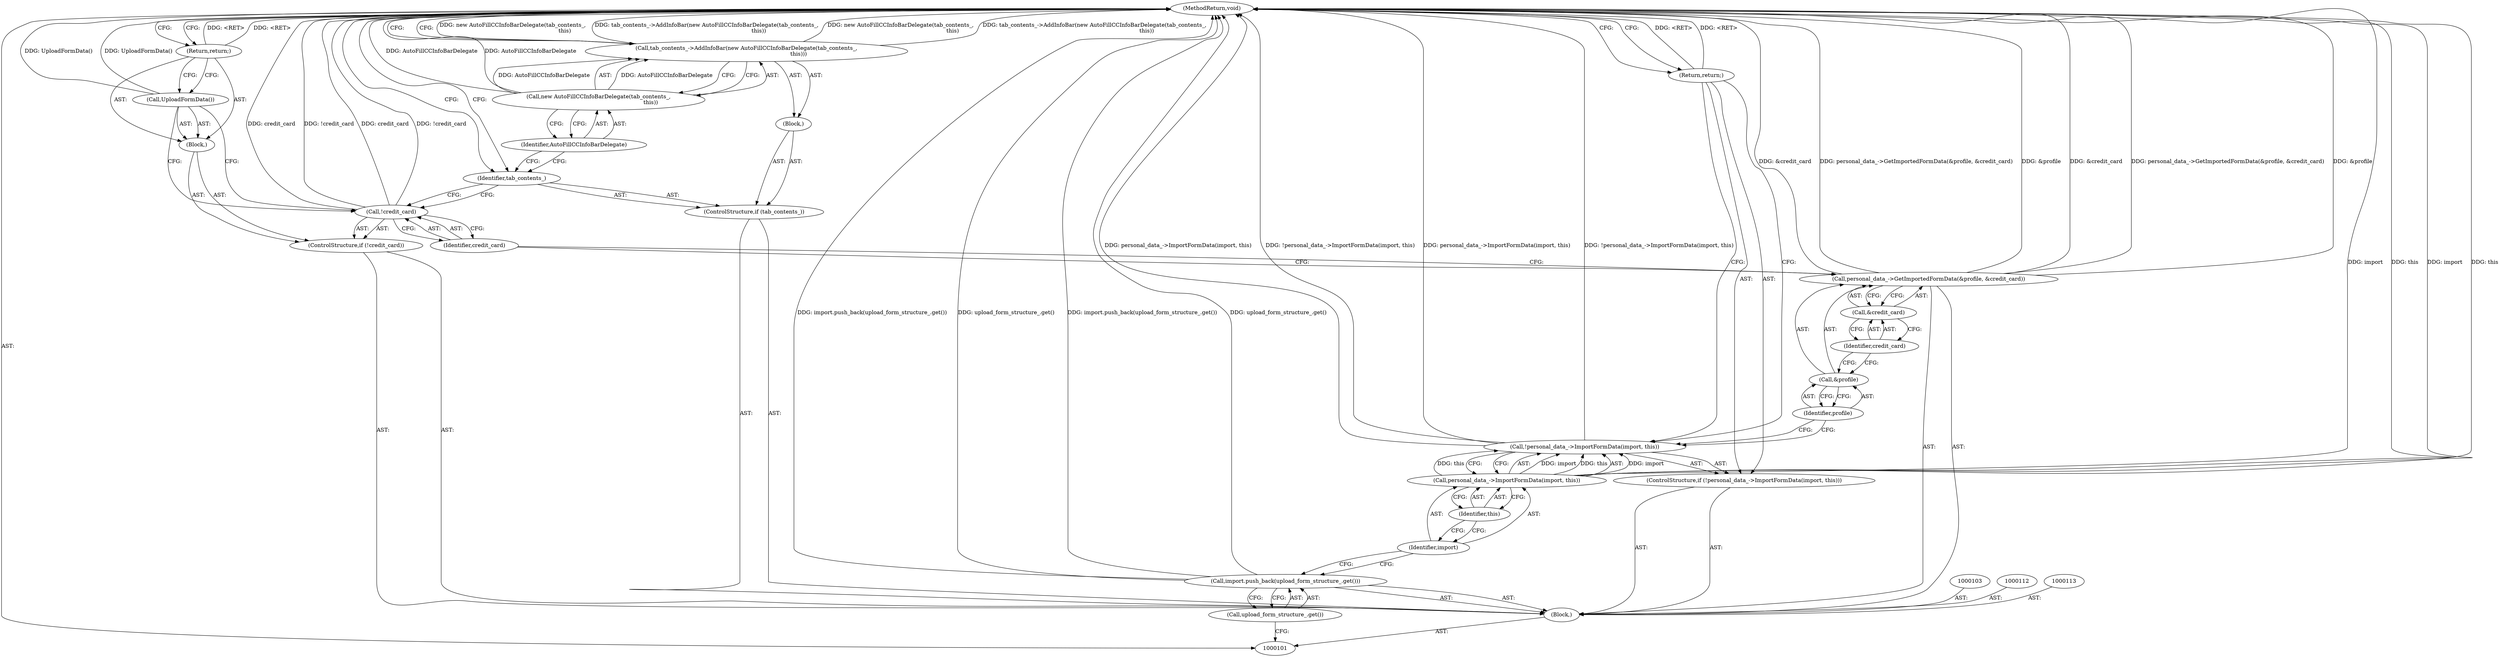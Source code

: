digraph "0_Chrome_0d04639df7a3b2425c671ab08f68eb32b3d04cb1_1" {
"1000131" [label="(MethodReturn,void)"];
"1000102" [label="(Block,)"];
"1000119" [label="(ControlStructure,if (!credit_card))"];
"1000122" [label="(Block,)"];
"1000120" [label="(Call,!credit_card)"];
"1000121" [label="(Identifier,credit_card)"];
"1000123" [label="(Call,UploadFormData())"];
"1000124" [label="(Return,return;)"];
"1000125" [label="(ControlStructure,if (tab_contents_))"];
"1000127" [label="(Block,)"];
"1000126" [label="(Identifier,tab_contents_)"];
"1000129" [label="(Call,new AutoFillCCInfoBarDelegate(tab_contents_,\n                                                            this))"];
"1000130" [label="(Identifier,AutoFillCCInfoBarDelegate)"];
"1000128" [label="(Call,tab_contents_->AddInfoBar(new AutoFillCCInfoBarDelegate(tab_contents_,\n                                                            this)))"];
"1000105" [label="(Call,upload_form_structure_.get())"];
"1000104" [label="(Call,import.push_back(upload_form_structure_.get()))"];
"1000106" [label="(ControlStructure,if (!personal_data_->ImportFormData(import, this)))"];
"1000109" [label="(Identifier,import)"];
"1000110" [label="(Identifier,this)"];
"1000107" [label="(Call,!personal_data_->ImportFormData(import, this))"];
"1000108" [label="(Call,personal_data_->ImportFormData(import, this))"];
"1000111" [label="(Return,return;)"];
"1000114" [label="(Call,personal_data_->GetImportedFormData(&profile, &credit_card))"];
"1000115" [label="(Call,&profile)"];
"1000116" [label="(Identifier,profile)"];
"1000117" [label="(Call,&credit_card)"];
"1000118" [label="(Identifier,credit_card)"];
"1000131" -> "1000101"  [label="AST: "];
"1000131" -> "1000111"  [label="CFG: "];
"1000131" -> "1000124"  [label="CFG: "];
"1000131" -> "1000128"  [label="CFG: "];
"1000131" -> "1000126"  [label="CFG: "];
"1000111" -> "1000131"  [label="DDG: <RET>"];
"1000124" -> "1000131"  [label="DDG: <RET>"];
"1000114" -> "1000131"  [label="DDG: &credit_card"];
"1000114" -> "1000131"  [label="DDG: personal_data_->GetImportedFormData(&profile, &credit_card)"];
"1000114" -> "1000131"  [label="DDG: &profile"];
"1000129" -> "1000131"  [label="DDG: AutoFillCCInfoBarDelegate"];
"1000107" -> "1000131"  [label="DDG: personal_data_->ImportFormData(import, this)"];
"1000107" -> "1000131"  [label="DDG: !personal_data_->ImportFormData(import, this)"];
"1000104" -> "1000131"  [label="DDG: import.push_back(upload_form_structure_.get())"];
"1000104" -> "1000131"  [label="DDG: upload_form_structure_.get()"];
"1000123" -> "1000131"  [label="DDG: UploadFormData()"];
"1000128" -> "1000131"  [label="DDG: new AutoFillCCInfoBarDelegate(tab_contents_,\n                                                            this)"];
"1000128" -> "1000131"  [label="DDG: tab_contents_->AddInfoBar(new AutoFillCCInfoBarDelegate(tab_contents_,\n                                                            this))"];
"1000108" -> "1000131"  [label="DDG: import"];
"1000108" -> "1000131"  [label="DDG: this"];
"1000120" -> "1000131"  [label="DDG: credit_card"];
"1000120" -> "1000131"  [label="DDG: !credit_card"];
"1000102" -> "1000101"  [label="AST: "];
"1000103" -> "1000102"  [label="AST: "];
"1000104" -> "1000102"  [label="AST: "];
"1000106" -> "1000102"  [label="AST: "];
"1000112" -> "1000102"  [label="AST: "];
"1000113" -> "1000102"  [label="AST: "];
"1000114" -> "1000102"  [label="AST: "];
"1000119" -> "1000102"  [label="AST: "];
"1000125" -> "1000102"  [label="AST: "];
"1000119" -> "1000102"  [label="AST: "];
"1000120" -> "1000119"  [label="AST: "];
"1000122" -> "1000119"  [label="AST: "];
"1000122" -> "1000119"  [label="AST: "];
"1000123" -> "1000122"  [label="AST: "];
"1000124" -> "1000122"  [label="AST: "];
"1000120" -> "1000119"  [label="AST: "];
"1000120" -> "1000121"  [label="CFG: "];
"1000121" -> "1000120"  [label="AST: "];
"1000123" -> "1000120"  [label="CFG: "];
"1000126" -> "1000120"  [label="CFG: "];
"1000120" -> "1000131"  [label="DDG: credit_card"];
"1000120" -> "1000131"  [label="DDG: !credit_card"];
"1000121" -> "1000120"  [label="AST: "];
"1000121" -> "1000114"  [label="CFG: "];
"1000120" -> "1000121"  [label="CFG: "];
"1000123" -> "1000122"  [label="AST: "];
"1000123" -> "1000120"  [label="CFG: "];
"1000124" -> "1000123"  [label="CFG: "];
"1000123" -> "1000131"  [label="DDG: UploadFormData()"];
"1000124" -> "1000122"  [label="AST: "];
"1000124" -> "1000123"  [label="CFG: "];
"1000131" -> "1000124"  [label="CFG: "];
"1000124" -> "1000131"  [label="DDG: <RET>"];
"1000125" -> "1000102"  [label="AST: "];
"1000126" -> "1000125"  [label="AST: "];
"1000127" -> "1000125"  [label="AST: "];
"1000127" -> "1000125"  [label="AST: "];
"1000128" -> "1000127"  [label="AST: "];
"1000126" -> "1000125"  [label="AST: "];
"1000126" -> "1000120"  [label="CFG: "];
"1000130" -> "1000126"  [label="CFG: "];
"1000131" -> "1000126"  [label="CFG: "];
"1000129" -> "1000128"  [label="AST: "];
"1000129" -> "1000130"  [label="CFG: "];
"1000130" -> "1000129"  [label="AST: "];
"1000128" -> "1000129"  [label="CFG: "];
"1000129" -> "1000131"  [label="DDG: AutoFillCCInfoBarDelegate"];
"1000129" -> "1000128"  [label="DDG: AutoFillCCInfoBarDelegate"];
"1000130" -> "1000129"  [label="AST: "];
"1000130" -> "1000126"  [label="CFG: "];
"1000129" -> "1000130"  [label="CFG: "];
"1000128" -> "1000127"  [label="AST: "];
"1000128" -> "1000129"  [label="CFG: "];
"1000129" -> "1000128"  [label="AST: "];
"1000131" -> "1000128"  [label="CFG: "];
"1000128" -> "1000131"  [label="DDG: new AutoFillCCInfoBarDelegate(tab_contents_,\n                                                            this)"];
"1000128" -> "1000131"  [label="DDG: tab_contents_->AddInfoBar(new AutoFillCCInfoBarDelegate(tab_contents_,\n                                                            this))"];
"1000129" -> "1000128"  [label="DDG: AutoFillCCInfoBarDelegate"];
"1000105" -> "1000104"  [label="AST: "];
"1000105" -> "1000101"  [label="CFG: "];
"1000104" -> "1000105"  [label="CFG: "];
"1000104" -> "1000102"  [label="AST: "];
"1000104" -> "1000105"  [label="CFG: "];
"1000105" -> "1000104"  [label="AST: "];
"1000109" -> "1000104"  [label="CFG: "];
"1000104" -> "1000131"  [label="DDG: import.push_back(upload_form_structure_.get())"];
"1000104" -> "1000131"  [label="DDG: upload_form_structure_.get()"];
"1000106" -> "1000102"  [label="AST: "];
"1000107" -> "1000106"  [label="AST: "];
"1000111" -> "1000106"  [label="AST: "];
"1000109" -> "1000108"  [label="AST: "];
"1000109" -> "1000104"  [label="CFG: "];
"1000110" -> "1000109"  [label="CFG: "];
"1000110" -> "1000108"  [label="AST: "];
"1000110" -> "1000109"  [label="CFG: "];
"1000108" -> "1000110"  [label="CFG: "];
"1000107" -> "1000106"  [label="AST: "];
"1000107" -> "1000108"  [label="CFG: "];
"1000108" -> "1000107"  [label="AST: "];
"1000111" -> "1000107"  [label="CFG: "];
"1000116" -> "1000107"  [label="CFG: "];
"1000107" -> "1000131"  [label="DDG: personal_data_->ImportFormData(import, this)"];
"1000107" -> "1000131"  [label="DDG: !personal_data_->ImportFormData(import, this)"];
"1000108" -> "1000107"  [label="DDG: import"];
"1000108" -> "1000107"  [label="DDG: this"];
"1000108" -> "1000107"  [label="AST: "];
"1000108" -> "1000110"  [label="CFG: "];
"1000109" -> "1000108"  [label="AST: "];
"1000110" -> "1000108"  [label="AST: "];
"1000107" -> "1000108"  [label="CFG: "];
"1000108" -> "1000131"  [label="DDG: import"];
"1000108" -> "1000131"  [label="DDG: this"];
"1000108" -> "1000107"  [label="DDG: import"];
"1000108" -> "1000107"  [label="DDG: this"];
"1000111" -> "1000106"  [label="AST: "];
"1000111" -> "1000107"  [label="CFG: "];
"1000131" -> "1000111"  [label="CFG: "];
"1000111" -> "1000131"  [label="DDG: <RET>"];
"1000114" -> "1000102"  [label="AST: "];
"1000114" -> "1000117"  [label="CFG: "];
"1000115" -> "1000114"  [label="AST: "];
"1000117" -> "1000114"  [label="AST: "];
"1000121" -> "1000114"  [label="CFG: "];
"1000114" -> "1000131"  [label="DDG: &credit_card"];
"1000114" -> "1000131"  [label="DDG: personal_data_->GetImportedFormData(&profile, &credit_card)"];
"1000114" -> "1000131"  [label="DDG: &profile"];
"1000115" -> "1000114"  [label="AST: "];
"1000115" -> "1000116"  [label="CFG: "];
"1000116" -> "1000115"  [label="AST: "];
"1000118" -> "1000115"  [label="CFG: "];
"1000116" -> "1000115"  [label="AST: "];
"1000116" -> "1000107"  [label="CFG: "];
"1000115" -> "1000116"  [label="CFG: "];
"1000117" -> "1000114"  [label="AST: "];
"1000117" -> "1000118"  [label="CFG: "];
"1000118" -> "1000117"  [label="AST: "];
"1000114" -> "1000117"  [label="CFG: "];
"1000118" -> "1000117"  [label="AST: "];
"1000118" -> "1000115"  [label="CFG: "];
"1000117" -> "1000118"  [label="CFG: "];
}
